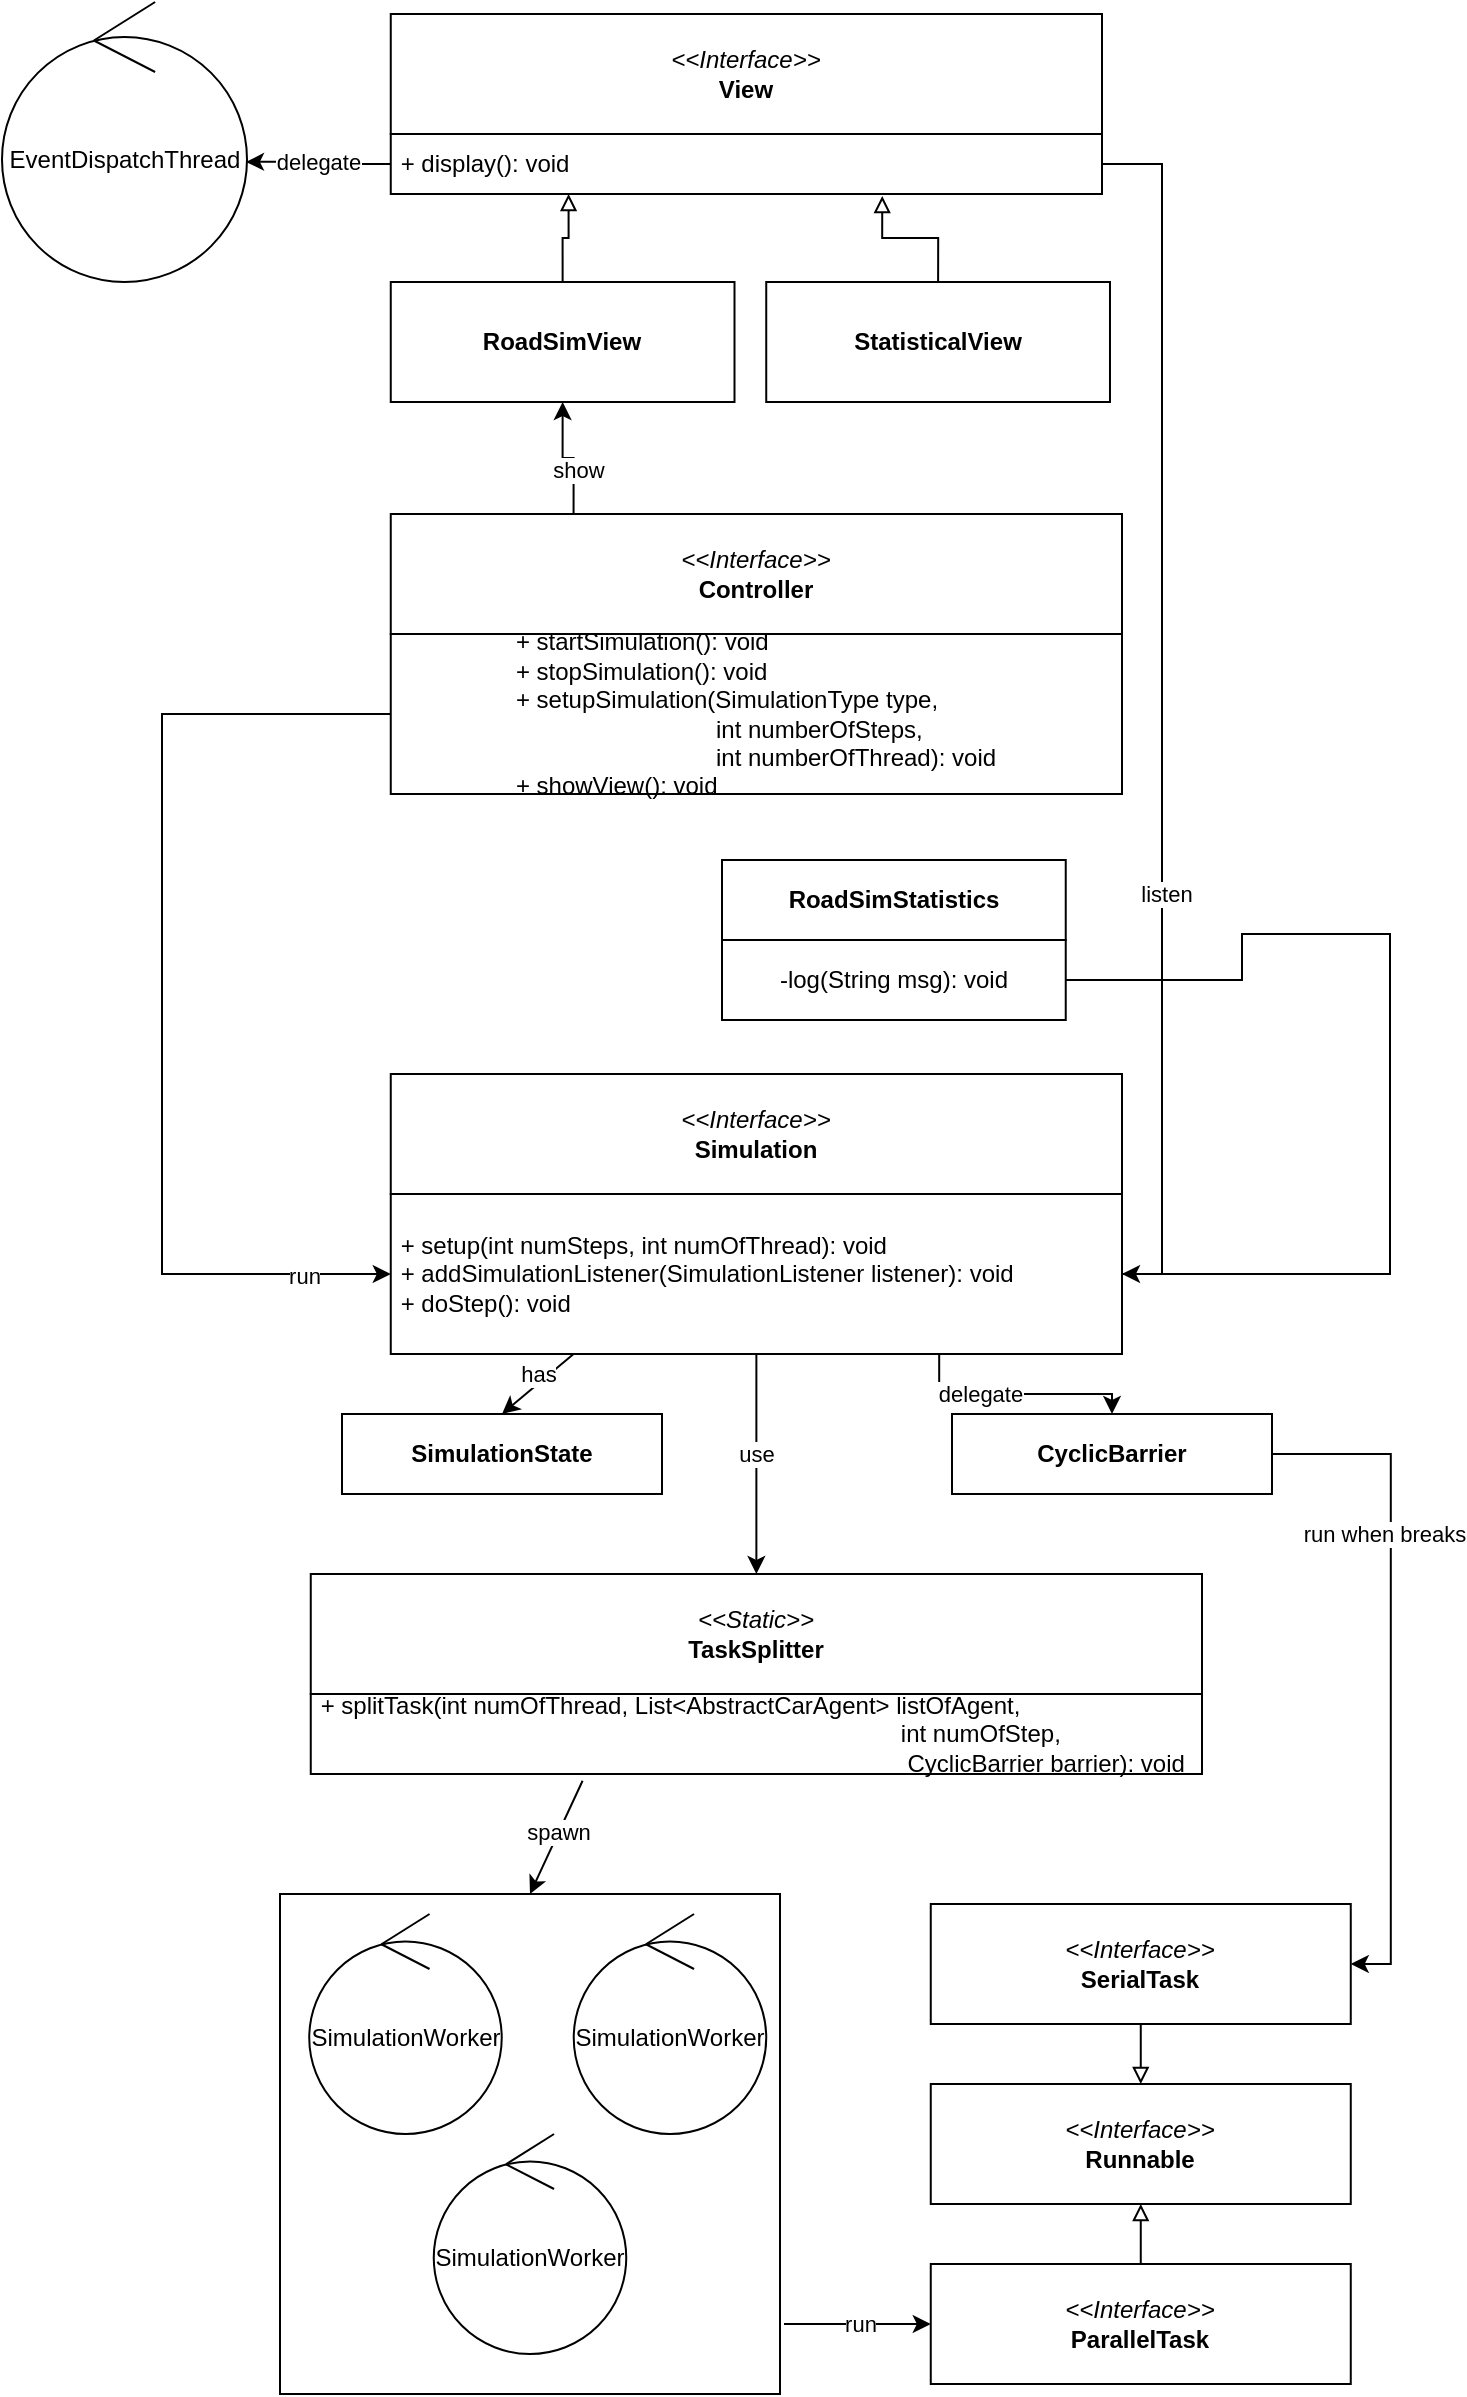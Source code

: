 <mxfile version="24.2.1" type="github" pages="2">
  <diagram id="C5RBs43oDa-KdzZeNtuy" name="uml">
    <mxGraphModel dx="1363" dy="2093" grid="1" gridSize="10" guides="1" tooltips="1" connect="1" arrows="1" fold="1" page="1" pageScale="1" pageWidth="827" pageHeight="1169" math="0" shadow="0">
      <root>
        <mxCell id="WIyWlLk6GJQsqaUBKTNV-0" />
        <mxCell id="WIyWlLk6GJQsqaUBKTNV-1" parent="WIyWlLk6GJQsqaUBKTNV-0" />
        <mxCell id="8qQeJ0eEbN7VkORL1g9j-6" style="edgeStyle=orthogonalEdgeStyle;rounded=0;orthogonalLoop=1;jettySize=auto;html=1;exitX=0.25;exitY=0;exitDx=0;exitDy=0;entryX=0.5;entryY=1;entryDx=0;entryDy=0;" parent="WIyWlLk6GJQsqaUBKTNV-1" source="NOwEHH1t8_DrOCpnonOM-1" target="8qQeJ0eEbN7VkORL1g9j-5" edge="1">
          <mxGeometry relative="1" as="geometry" />
        </mxCell>
        <mxCell id="8qQeJ0eEbN7VkORL1g9j-7" value="show" style="edgeLabel;html=1;align=center;verticalAlign=middle;resizable=0;points=[];" parent="8qQeJ0eEbN7VkORL1g9j-6" vertex="1" connectable="0">
          <mxGeometry x="-0.261" y="-2" relative="1" as="geometry">
            <mxPoint as="offset" />
          </mxGeometry>
        </mxCell>
        <mxCell id="NOwEHH1t8_DrOCpnonOM-1" value="&lt;i&gt;&amp;lt;&amp;lt;Interface&amp;gt;&amp;gt;&lt;/i&gt;&lt;div&gt;&lt;b&gt;Controller&lt;/b&gt;&lt;/div&gt;" style="rounded=0;whiteSpace=wrap;html=1;" parent="WIyWlLk6GJQsqaUBKTNV-1" vertex="1">
          <mxGeometry x="284.38" y="100" width="365.62" height="60" as="geometry" />
        </mxCell>
        <mxCell id="NOwEHH1t8_DrOCpnonOM-4" style="edgeStyle=orthogonalEdgeStyle;rounded=0;orthogonalLoop=1;jettySize=auto;html=1;entryX=0;entryY=0.5;entryDx=0;entryDy=0;exitX=0;exitY=0.5;exitDx=0;exitDy=0;" parent="WIyWlLk6GJQsqaUBKTNV-1" source="NOwEHH1t8_DrOCpnonOM-2" target="NOwEHH1t8_DrOCpnonOM-9" edge="1">
          <mxGeometry relative="1" as="geometry">
            <mxPoint x="178.523" y="428.76" as="targetPoint" />
            <Array as="points">
              <mxPoint x="170" y="200" />
              <mxPoint x="170" y="480" />
            </Array>
          </mxGeometry>
        </mxCell>
        <mxCell id="oFPFBC8UnYaJISiTfHya-0" value="run" style="edgeLabel;html=1;align=center;verticalAlign=middle;resizable=0;points=[];" parent="NOwEHH1t8_DrOCpnonOM-4" vertex="1" connectable="0">
          <mxGeometry x="0.83" y="-1" relative="1" as="geometry">
            <mxPoint as="offset" />
          </mxGeometry>
        </mxCell>
        <mxCell id="NOwEHH1t8_DrOCpnonOM-2" value="&lt;div style=&quot;text-align: left;&quot;&gt;+ startSimulation(): void&lt;/div&gt;&lt;div style=&quot;text-align: left;&quot;&gt;+ s&lt;span style=&quot;background-color: initial;&quot;&gt;topSimulation(): void&lt;/span&gt;&lt;/div&gt;&lt;div style=&quot;text-align: left;&quot;&gt;&lt;span style=&quot;background-color: initial;&quot;&gt;+ setupSimulation(SimulationType type,&lt;/span&gt;&lt;/div&gt;&lt;div style=&quot;text-align: left;&quot;&gt;&lt;span style=&quot;background-color: initial;&quot;&gt;&lt;span style=&quot;white-space: pre;&quot;&gt;&#x9;&lt;/span&gt;&lt;span style=&quot;white-space: pre;&quot;&gt;&#x9;&lt;/span&gt;&lt;span style=&quot;white-space: pre;&quot;&gt;&#x9;     &lt;/span&gt;&amp;nbsp;int numberOfSteps,&lt;/span&gt;&lt;/div&gt;&lt;div style=&quot;text-align: left;&quot;&gt;&lt;span style=&quot;background-color: initial;&quot;&gt;&amp;nbsp; &amp;nbsp; &amp;nbsp; &amp;nbsp; &lt;span style=&quot;white-space: pre;&quot;&gt;&#x9;&lt;/span&gt;&lt;span style=&quot;white-space: pre;&quot;&gt;&#x9;     &lt;/span&gt;&amp;nbsp;int numberOfThread): void&lt;/span&gt;&lt;/div&gt;&lt;div style=&quot;text-align: left;&quot;&gt;&lt;span style=&quot;background-color: initial;&quot;&gt;+ showView(): void&lt;/span&gt;&lt;/div&gt;" style="rounded=0;whiteSpace=wrap;html=1;" parent="WIyWlLk6GJQsqaUBKTNV-1" vertex="1">
          <mxGeometry x="284.38" y="160" width="365.62" height="80" as="geometry" />
        </mxCell>
        <mxCell id="NOwEHH1t8_DrOCpnonOM-8" value="&lt;i&gt;&amp;lt;&amp;lt;Interface&amp;gt;&amp;gt;&lt;/i&gt;&lt;div&gt;&lt;b&gt;Simulation&lt;/b&gt;&lt;/div&gt;" style="rounded=0;whiteSpace=wrap;html=1;" parent="WIyWlLk6GJQsqaUBKTNV-1" vertex="1">
          <mxGeometry x="284.38" y="380" width="365.62" height="60" as="geometry" />
        </mxCell>
        <mxCell id="NOwEHH1t8_DrOCpnonOM-15" style="rounded=0;orthogonalLoop=1;jettySize=auto;html=1;entryX=0.5;entryY=0;entryDx=0;entryDy=0;" parent="WIyWlLk6GJQsqaUBKTNV-1" source="NOwEHH1t8_DrOCpnonOM-9" target="NOwEHH1t8_DrOCpnonOM-12" edge="1">
          <mxGeometry relative="1" as="geometry">
            <mxPoint x="467" y="610" as="targetPoint" />
          </mxGeometry>
        </mxCell>
        <mxCell id="NOwEHH1t8_DrOCpnonOM-16" value="use" style="edgeLabel;html=1;align=center;verticalAlign=middle;resizable=0;points=[];" parent="NOwEHH1t8_DrOCpnonOM-15" vertex="1" connectable="0">
          <mxGeometry x="-0.1" relative="1" as="geometry">
            <mxPoint as="offset" />
          </mxGeometry>
        </mxCell>
        <mxCell id="NOwEHH1t8_DrOCpnonOM-37" style="rounded=0;orthogonalLoop=1;jettySize=auto;html=1;exitX=0.25;exitY=1;exitDx=0;exitDy=0;entryX=0.5;entryY=0;entryDx=0;entryDy=0;" parent="WIyWlLk6GJQsqaUBKTNV-1" source="NOwEHH1t8_DrOCpnonOM-9" target="NOwEHH1t8_DrOCpnonOM-35" edge="1">
          <mxGeometry relative="1" as="geometry">
            <mxPoint x="90.0" y="520" as="sourcePoint" />
          </mxGeometry>
        </mxCell>
        <mxCell id="NOwEHH1t8_DrOCpnonOM-38" value="has" style="edgeLabel;html=1;align=center;verticalAlign=middle;resizable=0;points=[];" parent="NOwEHH1t8_DrOCpnonOM-37" vertex="1" connectable="0">
          <mxGeometry x="-0.026" y="1" relative="1" as="geometry">
            <mxPoint x="-1" y="-5" as="offset" />
          </mxGeometry>
        </mxCell>
        <mxCell id="8qQeJ0eEbN7VkORL1g9j-26" style="edgeStyle=orthogonalEdgeStyle;rounded=0;orthogonalLoop=1;jettySize=auto;html=1;exitX=1;exitY=0.5;exitDx=0;exitDy=0;entryX=1;entryY=0.5;entryDx=0;entryDy=0;" parent="WIyWlLk6GJQsqaUBKTNV-1" source="8qQeJ0eEbN7VkORL1g9j-29" target="8qQeJ0eEbN7VkORL1g9j-25" edge="1">
          <mxGeometry relative="1" as="geometry" />
        </mxCell>
        <mxCell id="8qQeJ0eEbN7VkORL1g9j-27" value="run when breaks" style="edgeLabel;html=1;align=center;verticalAlign=middle;resizable=0;points=[];" parent="8qQeJ0eEbN7VkORL1g9j-26" vertex="1" connectable="0">
          <mxGeometry x="-0.009" y="3" relative="1" as="geometry">
            <mxPoint x="-7" y="-66" as="offset" />
          </mxGeometry>
        </mxCell>
        <mxCell id="8qQeJ0eEbN7VkORL1g9j-30" style="edgeStyle=orthogonalEdgeStyle;rounded=0;orthogonalLoop=1;jettySize=auto;html=1;exitX=0.75;exitY=1;exitDx=0;exitDy=0;" parent="WIyWlLk6GJQsqaUBKTNV-1" source="NOwEHH1t8_DrOCpnonOM-9" target="8qQeJ0eEbN7VkORL1g9j-29" edge="1">
          <mxGeometry relative="1" as="geometry" />
        </mxCell>
        <mxCell id="8qQeJ0eEbN7VkORL1g9j-31" value="delegate" style="edgeLabel;html=1;align=center;verticalAlign=middle;resizable=0;points=[];" parent="8qQeJ0eEbN7VkORL1g9j-30" vertex="1" connectable="0">
          <mxGeometry x="-0.308" relative="1" as="geometry">
            <mxPoint as="offset" />
          </mxGeometry>
        </mxCell>
        <mxCell id="NOwEHH1t8_DrOCpnonOM-9" value="&lt;div style=&quot;&quot;&gt;&amp;nbsp;+ setup(int numSteps, int numOfThread): void&lt;br&gt;&lt;/div&gt;&lt;div style=&quot;&quot;&gt;&lt;div style=&quot;&quot;&gt;&amp;nbsp;+ addSimulationListener(SimulationListener listener): void&lt;/div&gt;&lt;div style=&quot;&quot;&gt;&lt;span style=&quot;background-color: initial;&quot;&gt;&amp;nbsp;+ doStep(): void&lt;/span&gt;&lt;br&gt;&lt;/div&gt;&lt;/div&gt;" style="rounded=0;whiteSpace=wrap;html=1;align=left;" parent="WIyWlLk6GJQsqaUBKTNV-1" vertex="1">
          <mxGeometry x="284.38" y="440" width="365.62" height="80" as="geometry" />
        </mxCell>
        <mxCell id="NOwEHH1t8_DrOCpnonOM-12" value="&lt;i&gt;&amp;lt;&amp;lt;Static&amp;gt;&amp;gt;&lt;/i&gt;&lt;div&gt;&lt;b&gt;TaskSplitter&lt;/b&gt;&lt;/div&gt;" style="rounded=0;whiteSpace=wrap;html=1;" parent="WIyWlLk6GJQsqaUBKTNV-1" vertex="1">
          <mxGeometry x="244.38" y="630" width="445.62" height="60" as="geometry" />
        </mxCell>
        <mxCell id="NOwEHH1t8_DrOCpnonOM-14" value="&lt;div style=&quot;&quot;&gt;&amp;nbsp;+ splitTask(&lt;span style=&quot;background-color: initial;&quot;&gt;int numOfThread, List&amp;lt;AbstractCarAgent&amp;gt; listOfAgent,&lt;/span&gt;&lt;/div&gt;&lt;div style=&quot;&quot;&gt;&lt;span style=&quot;background-color: initial;&quot;&gt;&lt;span style=&quot;white-space: pre;&quot;&gt;&#x9;&lt;/span&gt;&lt;span style=&quot;white-space: pre;&quot;&gt;&#x9;&lt;/span&gt;&lt;span style=&quot;white-space: pre;&quot;&gt;&#x9;&lt;/span&gt;&lt;span style=&quot;white-space: pre;&quot;&gt;&#x9;&lt;/span&gt;&lt;span style=&quot;white-space: pre;&quot;&gt;&#x9;&lt;/span&gt;&lt;span style=&quot;white-space: pre;&quot;&gt;&#x9;&lt;/span&gt;&lt;span style=&quot;white-space: pre;&quot;&gt;&#x9;&lt;/span&gt;&lt;span style=&quot;white-space: pre;&quot;&gt;&#x9;&lt;/span&gt;&lt;span style=&quot;white-space: pre;&quot;&gt;&#x9;&lt;/span&gt;&lt;span style=&quot;white-space: pre;&quot;&gt;&#x9;       &lt;/span&gt;&amp;nbsp;int numOfStep,&lt;/span&gt;&lt;/div&gt;&lt;div style=&quot;&quot;&gt;&lt;span style=&quot;background-color: initial;&quot;&gt;&lt;span style=&quot;white-space: pre;&quot;&gt;&#x9;&lt;/span&gt;&lt;span style=&quot;white-space: pre;&quot;&gt;&#x9;&lt;/span&gt;&lt;span style=&quot;white-space: pre;&quot;&gt;&#x9;&lt;/span&gt;&lt;span style=&quot;white-space: pre;&quot;&gt;&#x9;&lt;/span&gt;&lt;span style=&quot;white-space: pre;&quot;&gt;&#x9;&lt;/span&gt;&lt;span style=&quot;white-space: pre;&quot;&gt;&#x9;&lt;/span&gt;&lt;span style=&quot;white-space: pre;&quot;&gt;&#x9;&lt;/span&gt;&lt;span style=&quot;white-space: pre;&quot;&gt;&#x9;&lt;/span&gt;&lt;span style=&quot;white-space: pre;&quot;&gt;&#x9;&lt;/span&gt;&lt;span style=&quot;white-space: pre;&quot;&gt;&#x9;        &lt;/span&gt;&amp;nbsp;&lt;/span&gt;&lt;span style=&quot;background-color: initial;&quot;&gt;CyclicBarrier barrier&lt;/span&gt;): void&lt;/div&gt;" style="rounded=0;whiteSpace=wrap;html=1;align=left;" parent="WIyWlLk6GJQsqaUBKTNV-1" vertex="1">
          <mxGeometry x="244.38" y="690" width="445.62" height="40" as="geometry" />
        </mxCell>
        <mxCell id="NOwEHH1t8_DrOCpnonOM-17" style="rounded=0;orthogonalLoop=1;jettySize=auto;html=1;exitX=0.305;exitY=1.084;exitDx=0;exitDy=0;entryX=0.5;entryY=0;entryDx=0;entryDy=0;exitPerimeter=0;" parent="WIyWlLk6GJQsqaUBKTNV-1" source="NOwEHH1t8_DrOCpnonOM-14" target="NOwEHH1t8_DrOCpnonOM-21" edge="1">
          <mxGeometry relative="1" as="geometry">
            <mxPoint x="604.38" y="770" as="sourcePoint" />
            <mxPoint x="503.299" y="750" as="targetPoint" />
          </mxGeometry>
        </mxCell>
        <mxCell id="NOwEHH1t8_DrOCpnonOM-18" value="Spawn" style="edgeLabel;html=1;align=center;verticalAlign=middle;resizable=0;points=[];" parent="NOwEHH1t8_DrOCpnonOM-17" vertex="1" connectable="0">
          <mxGeometry x="0.583" y="-5" relative="1" as="geometry">
            <mxPoint x="80" y="70" as="offset" />
          </mxGeometry>
        </mxCell>
        <mxCell id="8qQeJ0eEbN7VkORL1g9j-18" value="spawn" style="edgeLabel;html=1;align=center;verticalAlign=middle;resizable=0;points=[];" parent="NOwEHH1t8_DrOCpnonOM-17" vertex="1" connectable="0">
          <mxGeometry x="-0.086" y="-1" relative="1" as="geometry">
            <mxPoint as="offset" />
          </mxGeometry>
        </mxCell>
        <mxCell id="8qQeJ0eEbN7VkORL1g9j-22" style="edgeStyle=orthogonalEdgeStyle;rounded=0;orthogonalLoop=1;jettySize=auto;html=1;entryX=0;entryY=0.5;entryDx=0;entryDy=0;exitX=1.008;exitY=0.86;exitDx=0;exitDy=0;exitPerimeter=0;" parent="WIyWlLk6GJQsqaUBKTNV-1" source="NOwEHH1t8_DrOCpnonOM-21" target="8qQeJ0eEbN7VkORL1g9j-20" edge="1">
          <mxGeometry relative="1" as="geometry">
            <mxPoint x="510.62" y="910" as="sourcePoint" />
          </mxGeometry>
        </mxCell>
        <mxCell id="8qQeJ0eEbN7VkORL1g9j-23" value="run" style="edgeLabel;html=1;align=center;verticalAlign=middle;resizable=0;points=[];" parent="8qQeJ0eEbN7VkORL1g9j-22" vertex="1" connectable="0">
          <mxGeometry x="0.035" y="2" relative="1" as="geometry">
            <mxPoint y="2" as="offset" />
          </mxGeometry>
        </mxCell>
        <mxCell id="NOwEHH1t8_DrOCpnonOM-21" value="" style="whiteSpace=wrap;html=1;aspect=fixed;" parent="WIyWlLk6GJQsqaUBKTNV-1" vertex="1">
          <mxGeometry x="229" y="790" width="250" height="250" as="geometry" />
        </mxCell>
        <mxCell id="NOwEHH1t8_DrOCpnonOM-22" value="SimulationWorker" style="ellipse;shape=umlControl;whiteSpace=wrap;html=1;" parent="WIyWlLk6GJQsqaUBKTNV-1" vertex="1">
          <mxGeometry x="243.62" y="800" width="96.25" height="110" as="geometry" />
        </mxCell>
        <mxCell id="NOwEHH1t8_DrOCpnonOM-23" value="SimulationWorker" style="ellipse;shape=umlControl;whiteSpace=wrap;html=1;" parent="WIyWlLk6GJQsqaUBKTNV-1" vertex="1">
          <mxGeometry x="375.87" y="800" width="96.25" height="110" as="geometry" />
        </mxCell>
        <mxCell id="NOwEHH1t8_DrOCpnonOM-24" value="SimulationWorker" style="ellipse;shape=umlControl;whiteSpace=wrap;html=1;" parent="WIyWlLk6GJQsqaUBKTNV-1" vertex="1">
          <mxGeometry x="305.88" y="910" width="96.25" height="110" as="geometry" />
        </mxCell>
        <mxCell id="NOwEHH1t8_DrOCpnonOM-35" value="&lt;div&gt;&lt;b&gt;SimulationState&lt;/b&gt;&lt;/div&gt;" style="rounded=0;whiteSpace=wrap;html=1;" parent="WIyWlLk6GJQsqaUBKTNV-1" vertex="1">
          <mxGeometry x="260" y="550" width="160" height="40" as="geometry" />
        </mxCell>
        <mxCell id="8qQeJ0eEbN7VkORL1g9j-0" value="&lt;i&gt;&amp;lt;&amp;lt;Interface&amp;gt;&amp;gt;&lt;/i&gt;&lt;div&gt;&lt;b&gt;View&lt;/b&gt;&lt;/div&gt;" style="rounded=0;whiteSpace=wrap;html=1;" parent="WIyWlLk6GJQsqaUBKTNV-1" vertex="1">
          <mxGeometry x="284.38" y="-150" width="355.62" height="60" as="geometry" />
        </mxCell>
        <mxCell id="8qQeJ0eEbN7VkORL1g9j-2" style="edgeStyle=orthogonalEdgeStyle;rounded=0;orthogonalLoop=1;jettySize=auto;html=1;exitX=1;exitY=0.5;exitDx=0;exitDy=0;entryX=1;entryY=0.5;entryDx=0;entryDy=0;" parent="WIyWlLk6GJQsqaUBKTNV-1" source="8qQeJ0eEbN7VkORL1g9j-1" target="NOwEHH1t8_DrOCpnonOM-9" edge="1">
          <mxGeometry relative="1" as="geometry" />
        </mxCell>
        <mxCell id="8qQeJ0eEbN7VkORL1g9j-4" value="listen" style="edgeLabel;html=1;align=center;verticalAlign=middle;resizable=0;points=[];" parent="8qQeJ0eEbN7VkORL1g9j-2" vertex="1" connectable="0">
          <mxGeometry x="0.305" y="2" relative="1" as="geometry">
            <mxPoint as="offset" />
          </mxGeometry>
        </mxCell>
        <mxCell id="8qQeJ0eEbN7VkORL1g9j-1" value="&lt;div style=&quot;&quot;&gt;&amp;nbsp;+ display(): void&lt;/div&gt;" style="rounded=0;whiteSpace=wrap;html=1;align=left;" parent="WIyWlLk6GJQsqaUBKTNV-1" vertex="1">
          <mxGeometry x="284.38" y="-90" width="355.62" height="30" as="geometry" />
        </mxCell>
        <mxCell id="8qQeJ0eEbN7VkORL1g9j-10" style="edgeStyle=orthogonalEdgeStyle;rounded=0;orthogonalLoop=1;jettySize=auto;html=1;exitX=0.5;exitY=0;exitDx=0;exitDy=0;entryX=0.25;entryY=1;entryDx=0;entryDy=0;endArrow=block;endFill=0;" parent="WIyWlLk6GJQsqaUBKTNV-1" source="8qQeJ0eEbN7VkORL1g9j-5" target="8qQeJ0eEbN7VkORL1g9j-1" edge="1">
          <mxGeometry relative="1" as="geometry">
            <mxPoint x="404.38" y="-40" as="targetPoint" />
          </mxGeometry>
        </mxCell>
        <mxCell id="8qQeJ0eEbN7VkORL1g9j-5" value="&lt;b&gt;RoadSimView&lt;/b&gt;" style="rounded=0;whiteSpace=wrap;html=1;" parent="WIyWlLk6GJQsqaUBKTNV-1" vertex="1">
          <mxGeometry x="284.38" y="-16" width="171.87" height="60" as="geometry" />
        </mxCell>
        <mxCell id="8qQeJ0eEbN7VkORL1g9j-9" value="&lt;b&gt;StatisticalView&lt;/b&gt;" style="rounded=0;whiteSpace=wrap;html=1;" parent="WIyWlLk6GJQsqaUBKTNV-1" vertex="1">
          <mxGeometry x="472.12" y="-16" width="171.87" height="60" as="geometry" />
        </mxCell>
        <mxCell id="8qQeJ0eEbN7VkORL1g9j-11" style="edgeStyle=orthogonalEdgeStyle;rounded=0;orthogonalLoop=1;jettySize=auto;html=1;exitX=0.5;exitY=0;exitDx=0;exitDy=0;entryX=0.691;entryY=1.033;entryDx=0;entryDy=0;endArrow=block;endFill=0;entryPerimeter=0;" parent="WIyWlLk6GJQsqaUBKTNV-1" source="8qQeJ0eEbN7VkORL1g9j-9" target="8qQeJ0eEbN7VkORL1g9j-1" edge="1">
          <mxGeometry relative="1" as="geometry">
            <mxPoint x="594.46" y="-40" as="targetPoint" />
          </mxGeometry>
        </mxCell>
        <mxCell id="8qQeJ0eEbN7VkORL1g9j-13" style="edgeStyle=orthogonalEdgeStyle;rounded=0;orthogonalLoop=1;jettySize=auto;html=1;endArrow=none;endFill=0;entryX=1;entryY=0.5;entryDx=0;entryDy=0;exitX=1;exitY=0.5;exitDx=0;exitDy=0;" parent="WIyWlLk6GJQsqaUBKTNV-1" source="8qQeJ0eEbN7VkORL1g9j-14" target="NOwEHH1t8_DrOCpnonOM-9" edge="1">
          <mxGeometry relative="1" as="geometry">
            <mxPoint x="790" y="340" as="targetPoint" />
            <Array as="points">
              <mxPoint x="710" y="310" />
              <mxPoint x="784" y="310" />
              <mxPoint x="784" y="480" />
            </Array>
          </mxGeometry>
        </mxCell>
        <mxCell id="8qQeJ0eEbN7VkORL1g9j-12" value="&lt;b&gt;RoadSimStatistics&lt;/b&gt;" style="rounded=0;whiteSpace=wrap;html=1;" parent="WIyWlLk6GJQsqaUBKTNV-1" vertex="1">
          <mxGeometry x="450" y="273" width="171.87" height="40" as="geometry" />
        </mxCell>
        <mxCell id="8qQeJ0eEbN7VkORL1g9j-14" value="-log(String msg): void" style="rounded=0;whiteSpace=wrap;html=1;" parent="WIyWlLk6GJQsqaUBKTNV-1" vertex="1">
          <mxGeometry x="450" y="313" width="171.87" height="40" as="geometry" />
        </mxCell>
        <mxCell id="8qQeJ0eEbN7VkORL1g9j-15" value="EventDispatchThread" style="ellipse;shape=umlControl;whiteSpace=wrap;html=1;" parent="WIyWlLk6GJQsqaUBKTNV-1" vertex="1">
          <mxGeometry x="90" y="-156" width="122.5" height="140" as="geometry" />
        </mxCell>
        <mxCell id="8qQeJ0eEbN7VkORL1g9j-16" style="edgeStyle=orthogonalEdgeStyle;rounded=0;orthogonalLoop=1;jettySize=auto;html=1;exitX=0;exitY=0.5;exitDx=0;exitDy=0;entryX=0.996;entryY=0.571;entryDx=0;entryDy=0;entryPerimeter=0;" parent="WIyWlLk6GJQsqaUBKTNV-1" source="8qQeJ0eEbN7VkORL1g9j-1" target="8qQeJ0eEbN7VkORL1g9j-15" edge="1">
          <mxGeometry relative="1" as="geometry" />
        </mxCell>
        <mxCell id="8qQeJ0eEbN7VkORL1g9j-17" value="delegate" style="edgeLabel;html=1;align=center;verticalAlign=middle;resizable=0;points=[];" parent="8qQeJ0eEbN7VkORL1g9j-16" vertex="1" connectable="0">
          <mxGeometry x="0.049" relative="1" as="geometry">
            <mxPoint x="1" as="offset" />
          </mxGeometry>
        </mxCell>
        <mxCell id="8qQeJ0eEbN7VkORL1g9j-24" style="edgeStyle=orthogonalEdgeStyle;rounded=0;orthogonalLoop=1;jettySize=auto;html=1;exitX=0.5;exitY=0;exitDx=0;exitDy=0;entryX=0.5;entryY=1;entryDx=0;entryDy=0;endArrow=block;endFill=0;" parent="WIyWlLk6GJQsqaUBKTNV-1" source="8qQeJ0eEbN7VkORL1g9j-20" target="8qQeJ0eEbN7VkORL1g9j-21" edge="1">
          <mxGeometry relative="1" as="geometry" />
        </mxCell>
        <mxCell id="8qQeJ0eEbN7VkORL1g9j-20" value="&lt;i&gt;&amp;lt;&amp;lt;Interface&amp;gt;&amp;gt;&lt;/i&gt;&lt;div&gt;&lt;b&gt;ParallelTask&lt;/b&gt;&lt;/div&gt;" style="rounded=0;whiteSpace=wrap;html=1;" parent="WIyWlLk6GJQsqaUBKTNV-1" vertex="1">
          <mxGeometry x="554.38" y="975" width="210" height="60" as="geometry" />
        </mxCell>
        <mxCell id="8qQeJ0eEbN7VkORL1g9j-21" value="&lt;i&gt;&amp;lt;&amp;lt;Interface&amp;gt;&amp;gt;&lt;/i&gt;&lt;div&gt;&lt;b&gt;Runnable&lt;/b&gt;&lt;/div&gt;" style="rounded=0;whiteSpace=wrap;html=1;" parent="WIyWlLk6GJQsqaUBKTNV-1" vertex="1">
          <mxGeometry x="554.38" y="885" width="210" height="60" as="geometry" />
        </mxCell>
        <mxCell id="8qQeJ0eEbN7VkORL1g9j-28" style="edgeStyle=orthogonalEdgeStyle;rounded=0;orthogonalLoop=1;jettySize=auto;html=1;exitX=0.5;exitY=1;exitDx=0;exitDy=0;entryX=0.5;entryY=0;entryDx=0;entryDy=0;endArrow=block;endFill=0;" parent="WIyWlLk6GJQsqaUBKTNV-1" source="8qQeJ0eEbN7VkORL1g9j-25" target="8qQeJ0eEbN7VkORL1g9j-21" edge="1">
          <mxGeometry relative="1" as="geometry" />
        </mxCell>
        <mxCell id="8qQeJ0eEbN7VkORL1g9j-25" value="&lt;i&gt;&amp;lt;&amp;lt;Interface&amp;gt;&amp;gt;&lt;/i&gt;&lt;div&gt;&lt;b&gt;SerialTask&lt;/b&gt;&lt;/div&gt;" style="rounded=0;whiteSpace=wrap;html=1;" parent="WIyWlLk6GJQsqaUBKTNV-1" vertex="1">
          <mxGeometry x="554.38" y="795" width="210" height="60" as="geometry" />
        </mxCell>
        <mxCell id="8qQeJ0eEbN7VkORL1g9j-29" value="&lt;div&gt;&lt;b&gt;CyclicBarrier&lt;/b&gt;&lt;/div&gt;" style="rounded=0;whiteSpace=wrap;html=1;" parent="WIyWlLk6GJQsqaUBKTNV-1" vertex="1">
          <mxGeometry x="565" y="550" width="160" height="40" as="geometry" />
        </mxCell>
      </root>
    </mxGraphModel>
  </diagram>
  <diagram id="9Pr5VRRHsF01CLueVyCL" name="petrinet">
    <mxGraphModel dx="2261" dy="746" grid="1" gridSize="10" guides="1" tooltips="1" connect="1" arrows="1" fold="1" page="1" pageScale="1" pageWidth="827" pageHeight="1169" math="0" shadow="0">
      <root>
        <mxCell id="0" />
        <mxCell id="1" parent="0" />
        <mxCell id="XfLXzBTja6MD_cvZzvOP-5" style="edgeStyle=orthogonalEdgeStyle;rounded=0;orthogonalLoop=1;jettySize=auto;html=1;entryX=0;entryY=0.5;entryDx=0;entryDy=0;strokeWidth=2;" parent="1" source="XfLXzBTja6MD_cvZzvOP-1" target="XfLXzBTja6MD_cvZzvOP-3" edge="1">
          <mxGeometry relative="1" as="geometry" />
        </mxCell>
        <mxCell id="XfLXzBTja6MD_cvZzvOP-1" value="" style="ellipse;whiteSpace=wrap;html=1;aspect=fixed;" parent="1" vertex="1">
          <mxGeometry x="-91" y="120" width="80" height="80" as="geometry" />
        </mxCell>
        <mxCell id="XfLXzBTja6MD_cvZzvOP-2" value="" style="ellipse;whiteSpace=wrap;html=1;aspect=fixed;fillColor=#000000;" parent="1" vertex="1">
          <mxGeometry x="-61" y="150" width="20" height="20" as="geometry" />
        </mxCell>
        <mxCell id="XfLXzBTja6MD_cvZzvOP-6" style="edgeStyle=orthogonalEdgeStyle;rounded=0;orthogonalLoop=1;jettySize=auto;html=1;strokeWidth=2;entryX=0;entryY=0.5;entryDx=0;entryDy=0;" parent="1" source="XfLXzBTja6MD_cvZzvOP-3" target="XfLXzBTja6MD_cvZzvOP-70" edge="1">
          <mxGeometry relative="1" as="geometry">
            <mxPoint x="149" y="160" as="targetPoint" />
          </mxGeometry>
        </mxCell>
        <mxCell id="XfLXzBTja6MD_cvZzvOP-3" value="" style="rounded=0;whiteSpace=wrap;html=1;fillColor=#000000;" parent="1" vertex="1">
          <mxGeometry x="59" y="105" width="20" height="110" as="geometry" />
        </mxCell>
        <mxCell id="XfLXzBTja6MD_cvZzvOP-4" value="&lt;font style=&quot;font-size: 16px;&quot;&gt;StartSimulation&lt;/font&gt;" style="text;html=1;align=center;verticalAlign=middle;whiteSpace=wrap;rounded=0;" parent="1" vertex="1">
          <mxGeometry x="39" y="75" width="60" height="30" as="geometry" />
        </mxCell>
        <mxCell id="XfLXzBTja6MD_cvZzvOP-10" style="edgeStyle=orthogonalEdgeStyle;rounded=0;orthogonalLoop=1;jettySize=auto;html=1;entryX=1;entryY=0.5;entryDx=0;entryDy=0;strokeWidth=2;" parent="1" target="XfLXzBTja6MD_cvZzvOP-8" edge="1">
          <mxGeometry relative="1" as="geometry">
            <mxPoint x="189" y="199.987" as="sourcePoint" />
            <Array as="points">
              <mxPoint x="189" y="295" />
            </Array>
          </mxGeometry>
        </mxCell>
        <mxCell id="XfLXzBTja6MD_cvZzvOP-11" style="edgeStyle=orthogonalEdgeStyle;rounded=0;orthogonalLoop=1;jettySize=auto;html=1;exitX=0;exitY=0.5;exitDx=0;exitDy=0;entryX=0.5;entryY=1;entryDx=0;entryDy=0;strokeWidth=2;" parent="1" source="XfLXzBTja6MD_cvZzvOP-8" target="XfLXzBTja6MD_cvZzvOP-1" edge="1">
          <mxGeometry relative="1" as="geometry">
            <mxPoint x="-71" y="220" as="targetPoint" />
          </mxGeometry>
        </mxCell>
        <mxCell id="XfLXzBTja6MD_cvZzvOP-8" value="" style="rounded=0;whiteSpace=wrap;html=1;fillColor=#000000;" parent="1" vertex="1">
          <mxGeometry x="59" y="240" width="20" height="110" as="geometry" />
        </mxCell>
        <mxCell id="XfLXzBTja6MD_cvZzvOP-9" value="&lt;font style=&quot;font-size: 16px;&quot;&gt;StopSimulation&lt;/font&gt;" style="text;html=1;align=center;verticalAlign=middle;whiteSpace=wrap;rounded=0;" parent="1" vertex="1">
          <mxGeometry x="39" y="350" width="60" height="30" as="geometry" />
        </mxCell>
        <mxCell id="XfLXzBTja6MD_cvZzvOP-33" style="edgeStyle=orthogonalEdgeStyle;rounded=0;orthogonalLoop=1;jettySize=auto;html=1;exitX=0.5;exitY=1;exitDx=0;exitDy=0;strokeWidth=2;" parent="1" source="XfLXzBTja6MD_cvZzvOP-12" target="XfLXzBTja6MD_cvZzvOP-29" edge="1">
          <mxGeometry relative="1" as="geometry" />
        </mxCell>
        <mxCell id="XfLXzBTja6MD_cvZzvOP-12" value="" style="ellipse;whiteSpace=wrap;html=1;aspect=fixed;" parent="1" vertex="1">
          <mxGeometry x="-91" y="426" width="80" height="80" as="geometry" />
        </mxCell>
        <mxCell id="XfLXzBTja6MD_cvZzvOP-34" style="edgeStyle=orthogonalEdgeStyle;rounded=0;orthogonalLoop=1;jettySize=auto;html=1;entryX=0;entryY=0.5;entryDx=0;entryDy=0;strokeWidth=2;exitX=0.5;exitY=1;exitDx=0;exitDy=0;" parent="1" source="XfLXzBTja6MD_cvZzvOP-49" target="XfLXzBTja6MD_cvZzvOP-30" edge="1">
          <mxGeometry relative="1" as="geometry">
            <mxPoint x="179" y="506" as="sourcePoint" />
          </mxGeometry>
        </mxCell>
        <mxCell id="XfLXzBTja6MD_cvZzvOP-20" value="" style="ellipse;whiteSpace=wrap;html=1;aspect=fixed;fillColor=#000000;" parent="1" vertex="1">
          <mxGeometry x="-61" y="456" width="20" height="20" as="geometry" />
        </mxCell>
        <mxCell id="XfLXzBTja6MD_cvZzvOP-21" value="" style="ellipse;whiteSpace=wrap;html=1;aspect=fixed;fillColor=#000000;" parent="1" vertex="1">
          <mxGeometry x="169" y="456" width="20" height="20" as="geometry" />
        </mxCell>
        <mxCell id="XfLXzBTja6MD_cvZzvOP-26" value="&lt;font style=&quot;font-size: 16px;&quot;&gt;Simulation Worker&lt;/font&gt;" style="text;html=1;align=center;verticalAlign=middle;whiteSpace=wrap;rounded=0;" parent="1" vertex="1">
          <mxGeometry x="-81" y="392" width="60" height="30" as="geometry" />
        </mxCell>
        <mxCell id="XfLXzBTja6MD_cvZzvOP-27" value="&lt;font style=&quot;font-size: 16px;&quot;&gt;Simulation Worker&lt;/font&gt;" style="text;html=1;align=center;verticalAlign=middle;whiteSpace=wrap;rounded=0;" parent="1" vertex="1">
          <mxGeometry x="149" y="392" width="60" height="30" as="geometry" />
        </mxCell>
        <mxCell id="XfLXzBTja6MD_cvZzvOP-28" value="&lt;font style=&quot;font-size: 16px;&quot;&gt;N&lt;/font&gt;" style="rounded=0;whiteSpace=wrap;html=1;" parent="1" vertex="1">
          <mxGeometry x="39" y="436" width="50" height="20" as="geometry" />
        </mxCell>
        <mxCell id="XfLXzBTja6MD_cvZzvOP-36" style="edgeStyle=orthogonalEdgeStyle;rounded=0;orthogonalLoop=1;jettySize=auto;html=1;entryX=0;entryY=0.5;entryDx=0;entryDy=0;exitX=1;exitY=0.5;exitDx=0;exitDy=0;strokeWidth=2;" parent="1" source="XfLXzBTja6MD_cvZzvOP-29" target="XfLXzBTja6MD_cvZzvOP-35" edge="1">
          <mxGeometry relative="1" as="geometry">
            <Array as="points">
              <mxPoint x="-51" y="696" />
            </Array>
          </mxGeometry>
        </mxCell>
        <mxCell id="XfLXzBTja6MD_cvZzvOP-29" value="" style="rounded=0;whiteSpace=wrap;html=1;fillColor=#000000;rotation=90;" parent="1" vertex="1">
          <mxGeometry x="-61" y="546" width="20" height="110" as="geometry" />
        </mxCell>
        <mxCell id="XfLXzBTja6MD_cvZzvOP-37" style="edgeStyle=orthogonalEdgeStyle;rounded=0;orthogonalLoop=1;jettySize=auto;html=1;entryX=1;entryY=0.5;entryDx=0;entryDy=0;exitX=1;exitY=0.5;exitDx=0;exitDy=0;strokeWidth=2;" parent="1" source="XfLXzBTja6MD_cvZzvOP-30" target="XfLXzBTja6MD_cvZzvOP-35" edge="1">
          <mxGeometry relative="1" as="geometry" />
        </mxCell>
        <mxCell id="XfLXzBTja6MD_cvZzvOP-30" value="" style="rounded=0;whiteSpace=wrap;html=1;fillColor=#000000;rotation=90;" parent="1" vertex="1">
          <mxGeometry x="169" y="546" width="20" height="110" as="geometry" />
        </mxCell>
        <mxCell id="XfLXzBTja6MD_cvZzvOP-31" value="&lt;span style=&quot;font-size: 16px;&quot;&gt;Run&lt;/span&gt;" style="text;html=1;align=center;verticalAlign=middle;whiteSpace=wrap;rounded=0;" parent="1" vertex="1">
          <mxGeometry x="-161" y="586" width="60" height="30" as="geometry" />
        </mxCell>
        <mxCell id="XfLXzBTja6MD_cvZzvOP-32" value="&lt;span style=&quot;font-size: 16px;&quot;&gt;Run&lt;/span&gt;" style="text;html=1;align=center;verticalAlign=middle;whiteSpace=wrap;rounded=0;" parent="1" vertex="1">
          <mxGeometry x="74" y="586" width="60" height="30" as="geometry" />
        </mxCell>
        <mxCell id="XfLXzBTja6MD_cvZzvOP-45" style="edgeStyle=orthogonalEdgeStyle;rounded=0;orthogonalLoop=1;jettySize=auto;html=1;entryX=0;entryY=0.5;entryDx=0;entryDy=0;exitX=1;exitY=0.5;exitDx=0;exitDy=0;strokeWidth=2;startArrow=classic;startFill=1;" parent="1" target="XfLXzBTja6MD_cvZzvOP-12" edge="1">
          <mxGeometry relative="1" as="geometry">
            <mxPoint x="64" y="856" as="targetPoint" />
            <mxPoint x="219" y="466" as="sourcePoint" />
            <Array as="points">
              <mxPoint x="320" y="466" />
              <mxPoint x="320" y="786" />
              <mxPoint x="-180" y="786" />
              <mxPoint x="-180" y="466" />
            </Array>
          </mxGeometry>
        </mxCell>
        <mxCell id="XfLXzBTja6MD_cvZzvOP-46" style="edgeStyle=orthogonalEdgeStyle;rounded=0;orthogonalLoop=1;jettySize=auto;html=1;endArrow=none;endFill=0;strokeWidth=2;" parent="1" source="XfLXzBTja6MD_cvZzvOP-35" edge="1">
          <mxGeometry relative="1" as="geometry">
            <mxPoint x="64" y="786.0" as="targetPoint" />
          </mxGeometry>
        </mxCell>
        <mxCell id="7v5B0r8EM_k6lcuc8oEQ-10" style="edgeStyle=orthogonalEdgeStyle;rounded=0;orthogonalLoop=1;jettySize=auto;html=1;entryX=1;entryY=0.5;entryDx=0;entryDy=0;strokeWidth=2;" parent="1" target="7v5B0r8EM_k6lcuc8oEQ-2" edge="1">
          <mxGeometry relative="1" as="geometry">
            <mxPoint x="510" y="670" as="sourcePoint" />
            <mxPoint x="436" y="462" as="targetPoint" />
            <Array as="points">
              <mxPoint x="510" y="466" />
            </Array>
          </mxGeometry>
        </mxCell>
        <mxCell id="XfLXzBTja6MD_cvZzvOP-35" value="" style="ellipse;whiteSpace=wrap;html=1;aspect=fixed;" parent="1" vertex="1">
          <mxGeometry x="24" y="656" width="80" height="80" as="geometry" />
        </mxCell>
        <mxCell id="XfLXzBTja6MD_cvZzvOP-47" value="&lt;span style=&quot;font-size: 16px;&quot;&gt;N+1&lt;/span&gt;" style="text;html=1;align=center;verticalAlign=middle;whiteSpace=wrap;rounded=0;" parent="1" vertex="1">
          <mxGeometry x="51" y="736" width="60" height="30" as="geometry" />
        </mxCell>
        <mxCell id="XfLXzBTja6MD_cvZzvOP-49" value="" style="ellipse;whiteSpace=wrap;html=1;aspect=fixed;" parent="1" vertex="1">
          <mxGeometry x="139" y="426" width="80" height="80" as="geometry" />
        </mxCell>
        <mxCell id="XfLXzBTja6MD_cvZzvOP-51" value="" style="ellipse;whiteSpace=wrap;html=1;aspect=fixed;fillColor=#000000;" parent="1" vertex="1">
          <mxGeometry x="20" y="461" width="10" height="10" as="geometry" />
        </mxCell>
        <mxCell id="XfLXzBTja6MD_cvZzvOP-55" value="" style="ellipse;whiteSpace=wrap;html=1;aspect=fixed;fillColor=#000000;" parent="1" vertex="1">
          <mxGeometry x="60" y="461" width="10" height="10" as="geometry" />
        </mxCell>
        <mxCell id="XfLXzBTja6MD_cvZzvOP-59" value="" style="ellipse;whiteSpace=wrap;html=1;aspect=fixed;fillColor=#000000;" parent="1" vertex="1">
          <mxGeometry x="100" y="461" width="10" height="10" as="geometry" />
        </mxCell>
        <mxCell id="XfLXzBTja6MD_cvZzvOP-73" style="edgeStyle=orthogonalEdgeStyle;rounded=0;orthogonalLoop=1;jettySize=auto;html=1;exitX=1;exitY=0.5;exitDx=0;exitDy=0;entryX=0.029;entryY=0.208;entryDx=0;entryDy=0;entryPerimeter=0;strokeWidth=2;jumpStyle=arc;" parent="1" source="XfLXzBTja6MD_cvZzvOP-70" target="XfLXzBTja6MD_cvZzvOP-30" edge="1">
          <mxGeometry relative="1" as="geometry">
            <mxPoint x="310" y="210" as="targetPoint" />
            <Array as="points">
              <mxPoint x="280" y="160" />
              <mxPoint x="280" y="550" />
              <mxPoint x="211" y="550" />
            </Array>
          </mxGeometry>
        </mxCell>
        <mxCell id="XfLXzBTja6MD_cvZzvOP-70" value="" style="ellipse;whiteSpace=wrap;html=1;aspect=fixed;" parent="1" vertex="1">
          <mxGeometry x="139" y="120" width="80" height="80" as="geometry" />
        </mxCell>
        <mxCell id="XfLXzBTja6MD_cvZzvOP-71" style="edgeStyle=orthogonalEdgeStyle;rounded=0;orthogonalLoop=1;jettySize=auto;html=1;exitX=1;exitY=0.5;exitDx=0;exitDy=0;entryX=0.5;entryY=0;entryDx=0;entryDy=0;strokeWidth=2;" parent="1" source="XfLXzBTja6MD_cvZzvOP-70" target="XfLXzBTja6MD_cvZzvOP-70" edge="1">
          <mxGeometry relative="1" as="geometry">
            <Array as="points">
              <mxPoint x="239" y="160" />
              <mxPoint x="239" y="100" />
              <mxPoint x="179" y="100" />
            </Array>
          </mxGeometry>
        </mxCell>
        <mxCell id="XfLXzBTja6MD_cvZzvOP-72" style="edgeStyle=orthogonalEdgeStyle;rounded=0;orthogonalLoop=1;jettySize=auto;html=1;entryX=0.368;entryY=0.021;entryDx=0;entryDy=0;entryPerimeter=0;exitX=0.986;exitY=0.624;exitDx=0;exitDy=0;exitPerimeter=0;strokeWidth=2;jumpStyle=arc;" parent="1" edge="1">
          <mxGeometry relative="1" as="geometry">
            <mxPoint x="218.88" y="169.92" as="sourcePoint" />
            <mxPoint x="169.44" y="121.68" as="targetPoint" />
            <Array as="points">
              <mxPoint x="250" y="170" />
              <mxPoint x="250" y="90" />
              <mxPoint x="169" y="90" />
            </Array>
          </mxGeometry>
        </mxCell>
        <mxCell id="XfLXzBTja6MD_cvZzvOP-74" style="edgeStyle=orthogonalEdgeStyle;rounded=0;orthogonalLoop=1;jettySize=auto;html=1;exitX=1;exitY=0.5;exitDx=0;exitDy=0;entryX=-0.057;entryY=0.216;entryDx=0;entryDy=0;entryPerimeter=0;strokeWidth=2;jumpStyle=arc;" parent="1" target="XfLXzBTja6MD_cvZzvOP-29" edge="1">
          <mxGeometry relative="1" as="geometry">
            <mxPoint x="217" y="684" as="targetPoint" />
            <mxPoint x="229" y="170" as="sourcePoint" />
            <Array as="points">
              <mxPoint x="250" y="170" />
              <mxPoint x="250" y="530" />
              <mxPoint x="-20" y="530" />
            </Array>
          </mxGeometry>
        </mxCell>
        <mxCell id="XfLXzBTja6MD_cvZzvOP-76" value="" style="ellipse;whiteSpace=wrap;html=1;aspect=fixed;fillColor=#000000;" parent="1" vertex="1">
          <mxGeometry x="169" y="456" width="20" height="20" as="geometry" />
        </mxCell>
        <mxCell id="7v5B0r8EM_k6lcuc8oEQ-1" style="edgeStyle=orthogonalEdgeStyle;rounded=0;orthogonalLoop=1;jettySize=auto;html=1;exitX=0.5;exitY=1;exitDx=0;exitDy=0;strokeWidth=2;" parent="1" source="7v5B0r8EM_k6lcuc8oEQ-2" target="7v5B0r8EM_k6lcuc8oEQ-6" edge="1">
          <mxGeometry relative="1" as="geometry" />
        </mxCell>
        <mxCell id="7v5B0r8EM_k6lcuc8oEQ-2" value="" style="ellipse;whiteSpace=wrap;html=1;aspect=fixed;" parent="1" vertex="1">
          <mxGeometry x="357" y="426" width="80" height="80" as="geometry" />
        </mxCell>
        <mxCell id="7v5B0r8EM_k6lcuc8oEQ-3" value="" style="ellipse;whiteSpace=wrap;html=1;aspect=fixed;fillColor=#000000;" parent="1" vertex="1">
          <mxGeometry x="387" y="456" width="20" height="20" as="geometry" />
        </mxCell>
        <mxCell id="7v5B0r8EM_k6lcuc8oEQ-4" value="&lt;font style=&quot;font-size: 16px;&quot;&gt;Simulation&lt;/font&gt;" style="text;html=1;align=center;verticalAlign=middle;whiteSpace=wrap;rounded=0;" parent="1" vertex="1">
          <mxGeometry x="367" y="396" width="60" height="30" as="geometry" />
        </mxCell>
        <mxCell id="7v5B0r8EM_k6lcuc8oEQ-5" style="edgeStyle=orthogonalEdgeStyle;rounded=0;orthogonalLoop=1;jettySize=auto;html=1;entryX=1;entryY=1;entryDx=0;entryDy=0;exitX=1;exitY=0.5;exitDx=0;exitDy=0;strokeWidth=2;" parent="1" source="7v5B0r8EM_k6lcuc8oEQ-6" target="XfLXzBTja6MD_cvZzvOP-35" edge="1">
          <mxGeometry relative="1" as="geometry">
            <Array as="points">
              <mxPoint x="396" y="724" />
            </Array>
            <mxPoint x="471" y="696" as="targetPoint" />
          </mxGeometry>
        </mxCell>
        <mxCell id="7v5B0r8EM_k6lcuc8oEQ-6" value="" style="rounded=0;whiteSpace=wrap;html=1;fillColor=#000000;rotation=90;" parent="1" vertex="1">
          <mxGeometry x="387" y="546" width="20" height="110" as="geometry" />
        </mxCell>
        <mxCell id="7v5B0r8EM_k6lcuc8oEQ-7" value="&lt;span style=&quot;font-size: 16px;&quot;&gt;Wait&lt;/span&gt;" style="text;html=1;align=center;verticalAlign=middle;whiteSpace=wrap;rounded=0;" parent="1" vertex="1">
          <mxGeometry x="441" y="586" width="60" height="30" as="geometry" />
        </mxCell>
        <mxCell id="7v5B0r8EM_k6lcuc8oEQ-8" style="edgeStyle=orthogonalEdgeStyle;rounded=0;orthogonalLoop=1;jettySize=auto;html=1;exitX=0.941;exitY=0.735;exitDx=0;exitDy=0;strokeWidth=2;jumpStyle=arc;exitPerimeter=0;" parent="1" source="XfLXzBTja6MD_cvZzvOP-70" edge="1">
          <mxGeometry relative="1" as="geometry">
            <mxPoint x="370" y="590" as="targetPoint" />
            <mxPoint x="239" y="180" as="sourcePoint" />
            <Array as="points">
              <mxPoint x="214" y="180" />
              <mxPoint x="340" y="180" />
              <mxPoint x="340" y="540" />
              <mxPoint x="370" y="540" />
            </Array>
          </mxGeometry>
        </mxCell>
        <mxCell id="7v5B0r8EM_k6lcuc8oEQ-9" style="edgeStyle=orthogonalEdgeStyle;rounded=0;orthogonalLoop=1;jettySize=auto;html=1;entryX=0.265;entryY=0.065;entryDx=0;entryDy=0;exitX=0.986;exitY=0.624;exitDx=0;exitDy=0;exitPerimeter=0;strokeWidth=2;jumpStyle=arc;entryPerimeter=0;" parent="1" target="XfLXzBTja6MD_cvZzvOP-70" edge="1">
          <mxGeometry relative="1" as="geometry">
            <mxPoint x="228.88" y="179.92" as="sourcePoint" />
            <mxPoint x="179.44" y="131.68" as="targetPoint" />
            <Array as="points">
              <mxPoint x="260" y="180" />
              <mxPoint x="260" y="80" />
              <mxPoint x="160" y="80" />
            </Array>
          </mxGeometry>
        </mxCell>
        <mxCell id="Y1Je5D8ec_hWMKoIcJhW-5" style="edgeStyle=orthogonalEdgeStyle;rounded=0;orthogonalLoop=1;jettySize=auto;html=1;exitX=1;exitY=0.5;exitDx=0;exitDy=0;strokeWidth=2;endArrow=none;endFill=0;" edge="1" parent="1">
          <mxGeometry relative="1" as="geometry">
            <mxPoint x="320" y="786" as="targetPoint" />
            <mxPoint x="510" y="687.0" as="sourcePoint" />
            <Array as="points">
              <mxPoint x="510" y="786" />
            </Array>
          </mxGeometry>
        </mxCell>
        <mxCell id="Y1Je5D8ec_hWMKoIcJhW-9" style="edgeStyle=orthogonalEdgeStyle;rounded=0;orthogonalLoop=1;jettySize=auto;html=1;exitX=0;exitY=0.25;exitDx=0;exitDy=0;entryX=0.5;entryY=1;entryDx=0;entryDy=0;strokeWidth=2;" edge="1" parent="1" source="Y1Je5D8ec_hWMKoIcJhW-2" target="Y1Je5D8ec_hWMKoIcJhW-7">
          <mxGeometry relative="1" as="geometry" />
        </mxCell>
        <mxCell id="Y1Je5D8ec_hWMKoIcJhW-2" value="" style="rounded=0;whiteSpace=wrap;html=1;fillColor=#000000;rotation=90;" vertex="1" parent="1">
          <mxGeometry x="500" y="626" width="20" height="110" as="geometry" />
        </mxCell>
        <mxCell id="Y1Je5D8ec_hWMKoIcJhW-4" value="&lt;span style=&quot;font-size: 16px;&quot;&gt;DoStep&lt;/span&gt;" style="text;html=1;align=center;verticalAlign=middle;whiteSpace=wrap;rounded=0;" vertex="1" parent="1">
          <mxGeometry x="570" y="666" width="60" height="30" as="geometry" />
        </mxCell>
        <mxCell id="Y1Je5D8ec_hWMKoIcJhW-10" style="edgeStyle=orthogonalEdgeStyle;rounded=0;orthogonalLoop=1;jettySize=auto;html=1;entryX=0.5;entryY=0;entryDx=0;entryDy=0;strokeWidth=2;" edge="1" parent="1" source="Y1Je5D8ec_hWMKoIcJhW-7" target="XfLXzBTja6MD_cvZzvOP-1">
          <mxGeometry relative="1" as="geometry">
            <Array as="points">
              <mxPoint x="538" y="30" />
              <mxPoint x="-51" y="30" />
            </Array>
          </mxGeometry>
        </mxCell>
        <mxCell id="Y1Je5D8ec_hWMKoIcJhW-7" value="" style="ellipse;whiteSpace=wrap;html=1;aspect=fixed;" vertex="1" parent="1">
          <mxGeometry x="497" y="215" width="80" height="80" as="geometry" />
        </mxCell>
        <mxCell id="Y1Je5D8ec_hWMKoIcJhW-8" value="&lt;font style=&quot;font-size: 16px;&quot;&gt;Step&lt;/font&gt;" style="text;html=1;align=center;verticalAlign=middle;whiteSpace=wrap;rounded=0;" vertex="1" parent="1">
          <mxGeometry x="577" y="240" width="60" height="30" as="geometry" />
        </mxCell>
        <mxCell id="Y1Je5D8ec_hWMKoIcJhW-11" style="edgeStyle=orthogonalEdgeStyle;rounded=0;orthogonalLoop=1;jettySize=auto;html=1;entryX=1;entryY=1;entryDx=0;entryDy=0;endArrow=none;endFill=0;startArrow=classic;startFill=1;strokeWidth=2;exitX=1;exitY=0.75;exitDx=0;exitDy=0;" edge="1" parent="1" source="Y1Je5D8ec_hWMKoIcJhW-16" target="XfLXzBTja6MD_cvZzvOP-70">
          <mxGeometry relative="1" as="geometry">
            <Array as="points">
              <mxPoint x="513" y="200" />
              <mxPoint x="207" y="200" />
            </Array>
          </mxGeometry>
        </mxCell>
        <mxCell id="Y1Je5D8ec_hWMKoIcJhW-12" value="&lt;span style=&quot;font-size: 16px;&quot;&gt;NumStep&lt;/span&gt;" style="text;html=1;align=center;verticalAlign=middle;whiteSpace=wrap;rounded=0;" vertex="1" parent="1">
          <mxGeometry x="543" y="190" width="60" height="30" as="geometry" />
        </mxCell>
        <mxCell id="Y1Je5D8ec_hWMKoIcJhW-16" value="" style="rounded=0;whiteSpace=wrap;html=1;fillColor=#000000;rotation=90;" vertex="1" parent="1">
          <mxGeometry x="530" y="90" width="20" height="110" as="geometry" />
        </mxCell>
        <mxCell id="Y1Je5D8ec_hWMKoIcJhW-17" value="&lt;span style=&quot;font-size: 16px;&quot;&gt;EndSimulation&lt;/span&gt;" style="text;html=1;align=center;verticalAlign=middle;whiteSpace=wrap;rounded=0;" vertex="1" parent="1">
          <mxGeometry x="620" y="130" width="60" height="30" as="geometry" />
        </mxCell>
      </root>
    </mxGraphModel>
  </diagram>
</mxfile>
